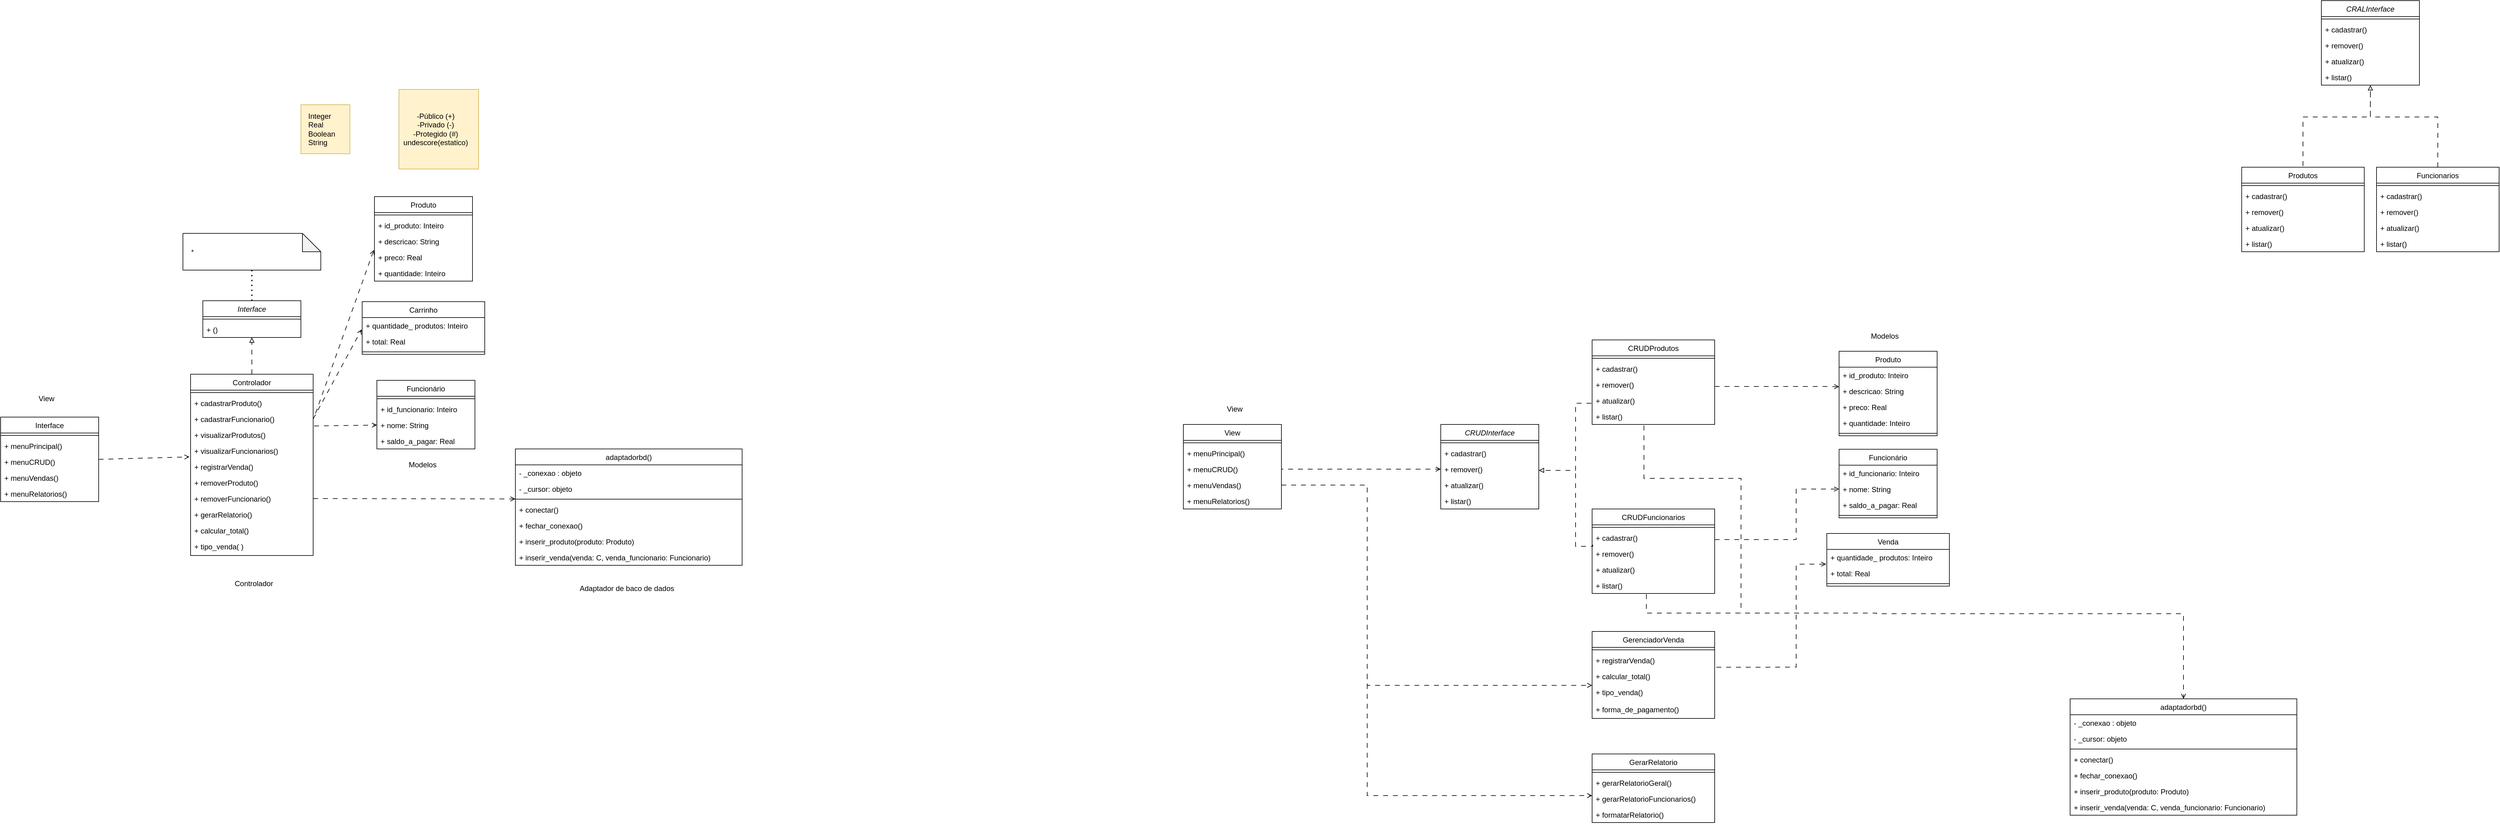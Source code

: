 <mxfile version="24.9.1">
  <diagram id="C5RBs43oDa-KdzZeNtuy" name="Page-1">
    <mxGraphModel dx="2920" dy="975" grid="1" gridSize="10" guides="1" tooltips="1" connect="1" arrows="1" fold="1" page="1" pageScale="1" pageWidth="827" pageHeight="1169" math="0" shadow="0">
      <root>
        <mxCell id="WIyWlLk6GJQsqaUBKTNV-0" />
        <mxCell id="WIyWlLk6GJQsqaUBKTNV-1" parent="WIyWlLk6GJQsqaUBKTNV-0" />
        <mxCell id="prRlPO60MHq-7r3GyFWO-28" value="" style="whiteSpace=wrap;html=1;aspect=fixed;fillColor=#fff2cc;strokeColor=#d6b656;" parent="WIyWlLk6GJQsqaUBKTNV-1" vertex="1">
          <mxGeometry x="450" y="195" width="130" height="130" as="geometry" />
        </mxCell>
        <mxCell id="zkfFHV4jXpPFQw0GAbJ--6" value="Controlador" style="swimlane;fontStyle=0;align=center;verticalAlign=top;childLayout=stackLayout;horizontal=1;startSize=26;horizontalStack=0;resizeParent=1;resizeLast=0;collapsible=1;marginBottom=0;rounded=0;shadow=0;strokeWidth=1;" parent="WIyWlLk6GJQsqaUBKTNV-1" vertex="1">
          <mxGeometry x="110" y="660" width="200" height="296" as="geometry">
            <mxRectangle x="130" y="380" width="160" height="26" as="alternateBounds" />
          </mxGeometry>
        </mxCell>
        <mxCell id="zkfFHV4jXpPFQw0GAbJ--9" value="" style="line;html=1;strokeWidth=1;align=left;verticalAlign=middle;spacingTop=-1;spacingLeft=3;spacingRight=3;rotatable=0;labelPosition=right;points=[];portConstraint=eastwest;" parent="zkfFHV4jXpPFQw0GAbJ--6" vertex="1">
          <mxGeometry y="26" width="200" height="8" as="geometry" />
        </mxCell>
        <mxCell id="prRlPO60MHq-7r3GyFWO-3" value="+ cadastrarProduto()" style="text;align=left;verticalAlign=top;spacingLeft=4;spacingRight=4;overflow=hidden;rotatable=0;points=[[0,0.5],[1,0.5]];portConstraint=eastwest;" parent="zkfFHV4jXpPFQw0GAbJ--6" vertex="1">
          <mxGeometry y="34" width="200" height="26" as="geometry" />
        </mxCell>
        <mxCell id="prRlPO60MHq-7r3GyFWO-4" value="+ cadastrarFuncionario()" style="text;align=left;verticalAlign=top;spacingLeft=4;spacingRight=4;overflow=hidden;rotatable=0;points=[[0,0.5],[1,0.5]];portConstraint=eastwest;" parent="zkfFHV4jXpPFQw0GAbJ--6" vertex="1">
          <mxGeometry y="60" width="200" height="26" as="geometry" />
        </mxCell>
        <mxCell id="prRlPO60MHq-7r3GyFWO-9" value="+ visualizarProdutos()" style="text;align=left;verticalAlign=top;spacingLeft=4;spacingRight=4;overflow=hidden;rotatable=0;points=[[0,0.5],[1,0.5]];portConstraint=eastwest;" parent="zkfFHV4jXpPFQw0GAbJ--6" vertex="1">
          <mxGeometry y="86" width="200" height="26" as="geometry" />
        </mxCell>
        <mxCell id="prRlPO60MHq-7r3GyFWO-10" value="+ visualizarFuncionarios()" style="text;align=left;verticalAlign=top;spacingLeft=4;spacingRight=4;overflow=hidden;rotatable=0;points=[[0,0.5],[1,0.5]];portConstraint=eastwest;" parent="zkfFHV4jXpPFQw0GAbJ--6" vertex="1">
          <mxGeometry y="112" width="200" height="26" as="geometry" />
        </mxCell>
        <mxCell id="prRlPO60MHq-7r3GyFWO-11" value="+ registrarVenda()" style="text;align=left;verticalAlign=top;spacingLeft=4;spacingRight=4;overflow=hidden;rotatable=0;points=[[0,0.5],[1,0.5]];portConstraint=eastwest;" parent="zkfFHV4jXpPFQw0GAbJ--6" vertex="1">
          <mxGeometry y="138" width="200" height="26" as="geometry" />
        </mxCell>
        <mxCell id="prRlPO60MHq-7r3GyFWO-12" value="+ removerProduto()" style="text;align=left;verticalAlign=top;spacingLeft=4;spacingRight=4;overflow=hidden;rotatable=0;points=[[0,0.5],[1,0.5]];portConstraint=eastwest;" parent="zkfFHV4jXpPFQw0GAbJ--6" vertex="1">
          <mxGeometry y="164" width="200" height="26" as="geometry" />
        </mxCell>
        <mxCell id="prRlPO60MHq-7r3GyFWO-13" value="+ removerFuncionario()" style="text;align=left;verticalAlign=top;spacingLeft=4;spacingRight=4;overflow=hidden;rotatable=0;points=[[0,0.5],[1,0.5]];portConstraint=eastwest;" parent="zkfFHV4jXpPFQw0GAbJ--6" vertex="1">
          <mxGeometry y="190" width="200" height="26" as="geometry" />
        </mxCell>
        <mxCell id="prRlPO60MHq-7r3GyFWO-14" value="+ gerarRelatorio()" style="text;align=left;verticalAlign=top;spacingLeft=4;spacingRight=4;overflow=hidden;rotatable=0;points=[[0,0.5],[1,0.5]];portConstraint=eastwest;" parent="zkfFHV4jXpPFQw0GAbJ--6" vertex="1">
          <mxGeometry y="216" width="200" height="26" as="geometry" />
        </mxCell>
        <mxCell id="prRlPO60MHq-7r3GyFWO-75" value="+ calcular_total()" style="text;align=left;verticalAlign=top;spacingLeft=4;spacingRight=4;overflow=hidden;rotatable=0;points=[[0,0.5],[1,0.5]];portConstraint=eastwest;" parent="zkfFHV4jXpPFQw0GAbJ--6" vertex="1">
          <mxGeometry y="242" width="200" height="26" as="geometry" />
        </mxCell>
        <mxCell id="prRlPO60MHq-7r3GyFWO-76" value="+ tipo_venda( )" style="text;align=left;verticalAlign=top;spacingLeft=4;spacingRight=4;overflow=hidden;rotatable=0;points=[[0,0.5],[1,0.5]];portConstraint=eastwest;" parent="zkfFHV4jXpPFQw0GAbJ--6" vertex="1">
          <mxGeometry y="268" width="200" height="28" as="geometry" />
        </mxCell>
        <mxCell id="prRlPO60MHq-7r3GyFWO-15" value="Produto" style="swimlane;fontStyle=0;align=center;verticalAlign=top;childLayout=stackLayout;horizontal=1;startSize=26;horizontalStack=0;resizeParent=1;resizeLast=0;collapsible=1;marginBottom=0;rounded=0;shadow=0;strokeWidth=1;" parent="WIyWlLk6GJQsqaUBKTNV-1" vertex="1">
          <mxGeometry x="410" y="370" width="160" height="138" as="geometry">
            <mxRectangle x="130" y="380" width="160" height="26" as="alternateBounds" />
          </mxGeometry>
        </mxCell>
        <mxCell id="prRlPO60MHq-7r3GyFWO-16" value="" style="line;html=1;strokeWidth=1;align=left;verticalAlign=middle;spacingTop=-1;spacingLeft=3;spacingRight=3;rotatable=0;labelPosition=right;points=[];portConstraint=eastwest;" parent="prRlPO60MHq-7r3GyFWO-15" vertex="1">
          <mxGeometry y="26" width="160" height="8" as="geometry" />
        </mxCell>
        <mxCell id="prRlPO60MHq-7r3GyFWO-56" value="+ id_produto: Inteiro" style="text;align=left;verticalAlign=top;spacingLeft=4;spacingRight=4;overflow=hidden;rotatable=0;points=[[0,0.5],[1,0.5]];portConstraint=eastwest;" parent="prRlPO60MHq-7r3GyFWO-15" vertex="1">
          <mxGeometry y="34" width="160" height="26" as="geometry" />
        </mxCell>
        <mxCell id="prRlPO60MHq-7r3GyFWO-17" value="+ descricao: String" style="text;align=left;verticalAlign=top;spacingLeft=4;spacingRight=4;overflow=hidden;rotatable=0;points=[[0,0.5],[1,0.5]];portConstraint=eastwest;" parent="prRlPO60MHq-7r3GyFWO-15" vertex="1">
          <mxGeometry y="60" width="160" height="26" as="geometry" />
        </mxCell>
        <mxCell id="prRlPO60MHq-7r3GyFWO-18" value="+ preco: Real" style="text;align=left;verticalAlign=top;spacingLeft=4;spacingRight=4;overflow=hidden;rotatable=0;points=[[0,0.5],[1,0.5]];portConstraint=eastwest;" parent="prRlPO60MHq-7r3GyFWO-15" vertex="1">
          <mxGeometry y="86" width="160" height="26" as="geometry" />
        </mxCell>
        <mxCell id="prRlPO60MHq-7r3GyFWO-19" value="+ quantidade: Inteiro" style="text;align=left;verticalAlign=top;spacingLeft=4;spacingRight=4;overflow=hidden;rotatable=0;points=[[0,0.5],[1,0.5]];portConstraint=eastwest;" parent="prRlPO60MHq-7r3GyFWO-15" vertex="1">
          <mxGeometry y="112" width="160" height="26" as="geometry" />
        </mxCell>
        <mxCell id="prRlPO60MHq-7r3GyFWO-25" value="-Público (+)&lt;br&gt;-Privado (-)&lt;br&gt;-Protegido (#)&lt;div&gt;undescore(estatico)&lt;/div&gt;" style="text;html=1;align=center;verticalAlign=middle;whiteSpace=wrap;rounded=0;" parent="WIyWlLk6GJQsqaUBKTNV-1" vertex="1">
          <mxGeometry x="450" y="220" width="120" height="80" as="geometry" />
        </mxCell>
        <mxCell id="prRlPO60MHq-7r3GyFWO-26" value="" style="whiteSpace=wrap;html=1;aspect=fixed;fillColor=#fff2cc;strokeColor=#d6b656;" parent="WIyWlLk6GJQsqaUBKTNV-1" vertex="1">
          <mxGeometry x="290" y="220" width="80" height="80" as="geometry" />
        </mxCell>
        <mxCell id="prRlPO60MHq-7r3GyFWO-27" value="Integer&lt;div&gt;Real&lt;/div&gt;&lt;div&gt;Boolean&lt;/div&gt;&lt;div&gt;String&lt;/div&gt;" style="text;html=1;align=left;verticalAlign=middle;whiteSpace=wrap;rounded=0;" parent="WIyWlLk6GJQsqaUBKTNV-1" vertex="1">
          <mxGeometry x="300" y="230" width="60" height="60" as="geometry" />
        </mxCell>
        <mxCell id="prRlPO60MHq-7r3GyFWO-29" value="Funcionário" style="swimlane;fontStyle=0;align=center;verticalAlign=top;childLayout=stackLayout;horizontal=1;startSize=26;horizontalStack=0;resizeParent=1;resizeLast=0;collapsible=1;marginBottom=0;rounded=0;shadow=0;strokeWidth=1;" parent="WIyWlLk6GJQsqaUBKTNV-1" vertex="1">
          <mxGeometry x="414" y="670" width="160" height="112" as="geometry">
            <mxRectangle x="130" y="380" width="160" height="26" as="alternateBounds" />
          </mxGeometry>
        </mxCell>
        <mxCell id="prRlPO60MHq-7r3GyFWO-30" value="" style="line;html=1;strokeWidth=1;align=left;verticalAlign=middle;spacingTop=-1;spacingLeft=3;spacingRight=3;rotatable=0;labelPosition=right;points=[];portConstraint=eastwest;" parent="prRlPO60MHq-7r3GyFWO-29" vertex="1">
          <mxGeometry y="26" width="160" height="8" as="geometry" />
        </mxCell>
        <mxCell id="prRlPO60MHq-7r3GyFWO-55" value="+ id_funcionario: Inteiro" style="text;align=left;verticalAlign=top;spacingLeft=4;spacingRight=4;overflow=hidden;rotatable=0;points=[[0,0.5],[1,0.5]];portConstraint=eastwest;" parent="prRlPO60MHq-7r3GyFWO-29" vertex="1">
          <mxGeometry y="34" width="160" height="26" as="geometry" />
        </mxCell>
        <mxCell id="prRlPO60MHq-7r3GyFWO-31" value="+ nome: String" style="text;align=left;verticalAlign=top;spacingLeft=4;spacingRight=4;overflow=hidden;rotatable=0;points=[[0,0.5],[1,0.5]];portConstraint=eastwest;" parent="prRlPO60MHq-7r3GyFWO-29" vertex="1">
          <mxGeometry y="60" width="160" height="26" as="geometry" />
        </mxCell>
        <mxCell id="prRlPO60MHq-7r3GyFWO-32" value="+ saldo_a_pagar: Real" style="text;align=left;verticalAlign=top;spacingLeft=4;spacingRight=4;overflow=hidden;rotatable=0;points=[[0,0.5],[1,0.5]];portConstraint=eastwest;" parent="prRlPO60MHq-7r3GyFWO-29" vertex="1">
          <mxGeometry y="86" width="160" height="26" as="geometry" />
        </mxCell>
        <mxCell id="prRlPO60MHq-7r3GyFWO-34" value="" style="endArrow=open;html=1;rounded=0;dashed=1;endFill=0;dashPattern=8 8;exitX=1;exitY=0.5;exitDx=0;exitDy=0;" parent="WIyWlLk6GJQsqaUBKTNV-1" source="prRlPO60MHq-7r3GyFWO-35" edge="1">
          <mxGeometry width="50" height="50" relative="1" as="geometry">
            <mxPoint x="-50" y="797" as="sourcePoint" />
            <mxPoint x="108" y="795" as="targetPoint" />
          </mxGeometry>
        </mxCell>
        <mxCell id="prRlPO60MHq-7r3GyFWO-35" value="Interface" style="swimlane;fontStyle=0;align=center;verticalAlign=top;childLayout=stackLayout;horizontal=1;startSize=26;horizontalStack=0;resizeParent=1;resizeLast=0;collapsible=1;marginBottom=0;rounded=0;shadow=0;strokeWidth=1;" parent="WIyWlLk6GJQsqaUBKTNV-1" vertex="1">
          <mxGeometry x="-200" y="730" width="160" height="138" as="geometry">
            <mxRectangle x="340" y="380" width="170" height="26" as="alternateBounds" />
          </mxGeometry>
        </mxCell>
        <mxCell id="prRlPO60MHq-7r3GyFWO-36" value="" style="line;html=1;strokeWidth=1;align=left;verticalAlign=middle;spacingTop=-1;spacingLeft=3;spacingRight=3;rotatable=0;labelPosition=right;points=[];portConstraint=eastwest;" parent="prRlPO60MHq-7r3GyFWO-35" vertex="1">
          <mxGeometry y="26" width="160" height="8" as="geometry" />
        </mxCell>
        <mxCell id="prRlPO60MHq-7r3GyFWO-37" value="+ menuPrincipal()" style="text;align=left;verticalAlign=top;spacingLeft=4;spacingRight=4;overflow=hidden;rotatable=0;points=[[0,0.5],[1,0.5]];portConstraint=eastwest;" parent="prRlPO60MHq-7r3GyFWO-35" vertex="1">
          <mxGeometry y="34" width="160" height="26" as="geometry" />
        </mxCell>
        <mxCell id="hAtutP5H7CcUfBfFtcGB-0" value="+ menuCRUD()" style="text;align=left;verticalAlign=top;spacingLeft=4;spacingRight=4;overflow=hidden;rotatable=0;points=[[0,0.5],[1,0.5]];portConstraint=eastwest;" parent="prRlPO60MHq-7r3GyFWO-35" vertex="1">
          <mxGeometry y="60" width="160" height="26" as="geometry" />
        </mxCell>
        <mxCell id="prRlPO60MHq-7r3GyFWO-39" value="+ menuVendas()" style="text;align=left;verticalAlign=top;spacingLeft=4;spacingRight=4;overflow=hidden;rotatable=0;points=[[0,0.5],[1,0.5]];portConstraint=eastwest;" parent="prRlPO60MHq-7r3GyFWO-35" vertex="1">
          <mxGeometry y="86" width="160" height="26" as="geometry" />
        </mxCell>
        <mxCell id="prRlPO60MHq-7r3GyFWO-38" value="+ menuRelatorios()" style="text;align=left;verticalAlign=top;spacingLeft=4;spacingRight=4;overflow=hidden;rotatable=0;points=[[0,0.5],[1,0.5]];portConstraint=eastwest;" parent="prRlPO60MHq-7r3GyFWO-35" vertex="1">
          <mxGeometry y="112" width="160" height="26" as="geometry" />
        </mxCell>
        <mxCell id="prRlPO60MHq-7r3GyFWO-40" value="" style="endArrow=open;html=1;rounded=0;dashed=1;endFill=0;dashPattern=8 8;exitX=1.019;exitY=0.154;exitDx=0;exitDy=0;exitPerimeter=0;entryX=-0.006;entryY=0.038;entryDx=0;entryDy=0;entryPerimeter=0;" parent="WIyWlLk6GJQsqaUBKTNV-1" source="prRlPO60MHq-7r3GyFWO-4" target="prRlPO60MHq-7r3GyFWO-18" edge="1">
          <mxGeometry width="50" height="50" relative="1" as="geometry">
            <mxPoint x="-30" y="806" as="sourcePoint" />
            <mxPoint x="118" y="805" as="targetPoint" />
          </mxGeometry>
        </mxCell>
        <mxCell id="prRlPO60MHq-7r3GyFWO-41" value="" style="endArrow=open;html=1;rounded=0;dashed=1;endFill=0;dashPattern=8 8;entryX=0;entryY=0.5;entryDx=0;entryDy=0;exitX=1.008;exitY=-0.058;exitDx=0;exitDy=0;exitPerimeter=0;" parent="WIyWlLk6GJQsqaUBKTNV-1" source="prRlPO60MHq-7r3GyFWO-9" target="prRlPO60MHq-7r3GyFWO-31" edge="1">
          <mxGeometry width="50" height="50" relative="1" as="geometry">
            <mxPoint x="311" y="743" as="sourcePoint" />
            <mxPoint x="399" y="631" as="targetPoint" />
          </mxGeometry>
        </mxCell>
        <mxCell id="prRlPO60MHq-7r3GyFWO-42" value="" style="endArrow=open;html=1;rounded=0;dashed=1;endFill=0;dashPattern=8 8;exitX=1;exitY=0.5;exitDx=0;exitDy=0;" parent="WIyWlLk6GJQsqaUBKTNV-1" source="prRlPO60MHq-7r3GyFWO-13" target="prRlPO60MHq-7r3GyFWO-44" edge="1">
          <mxGeometry width="50" height="50" relative="1" as="geometry">
            <mxPoint x="273.04" y="840.0" as="sourcePoint" />
            <mxPoint x="620" y="830" as="targetPoint" />
            <Array as="points" />
          </mxGeometry>
        </mxCell>
        <mxCell id="prRlPO60MHq-7r3GyFWO-43" value="adaptadorbd()" style="swimlane;fontStyle=0;align=center;verticalAlign=top;childLayout=stackLayout;horizontal=1;startSize=26;horizontalStack=0;resizeParent=1;resizeLast=0;collapsible=1;marginBottom=0;rounded=0;shadow=0;strokeWidth=1;" parent="WIyWlLk6GJQsqaUBKTNV-1" vertex="1">
          <mxGeometry x="640" y="782" width="370" height="190" as="geometry">
            <mxRectangle x="130" y="380" width="160" height="26" as="alternateBounds" />
          </mxGeometry>
        </mxCell>
        <mxCell id="prRlPO60MHq-7r3GyFWO-45" value="- _conexao : objeto" style="text;align=left;verticalAlign=top;spacingLeft=4;spacingRight=4;overflow=hidden;rotatable=0;points=[[0,0.5],[1,0.5]];portConstraint=eastwest;" parent="prRlPO60MHq-7r3GyFWO-43" vertex="1">
          <mxGeometry y="26" width="370" height="26" as="geometry" />
        </mxCell>
        <mxCell id="prRlPO60MHq-7r3GyFWO-61" value="- _cursor: objeto" style="text;align=left;verticalAlign=top;spacingLeft=4;spacingRight=4;overflow=hidden;rotatable=0;points=[[0,0.5],[1,0.5]];portConstraint=eastwest;" parent="prRlPO60MHq-7r3GyFWO-43" vertex="1">
          <mxGeometry y="52" width="370" height="26" as="geometry" />
        </mxCell>
        <mxCell id="prRlPO60MHq-7r3GyFWO-44" value="" style="line;html=1;strokeWidth=1;align=left;verticalAlign=middle;spacingTop=-1;spacingLeft=3;spacingRight=3;rotatable=0;labelPosition=right;points=[];portConstraint=eastwest;" parent="prRlPO60MHq-7r3GyFWO-43" vertex="1">
          <mxGeometry y="78" width="370" height="8" as="geometry" />
        </mxCell>
        <mxCell id="prRlPO60MHq-7r3GyFWO-46" value="+ conectar()" style="text;align=left;verticalAlign=top;spacingLeft=4;spacingRight=4;overflow=hidden;rotatable=0;points=[[0,0.5],[1,0.5]];portConstraint=eastwest;" parent="prRlPO60MHq-7r3GyFWO-43" vertex="1">
          <mxGeometry y="86" width="370" height="26" as="geometry" />
        </mxCell>
        <mxCell id="prRlPO60MHq-7r3GyFWO-63" value="+ fechar_conexao()" style="text;align=left;verticalAlign=top;spacingLeft=4;spacingRight=4;overflow=hidden;rotatable=0;points=[[0,0.5],[1,0.5]];portConstraint=eastwest;" parent="prRlPO60MHq-7r3GyFWO-43" vertex="1">
          <mxGeometry y="112" width="370" height="26" as="geometry" />
        </mxCell>
        <mxCell id="prRlPO60MHq-7r3GyFWO-64" value="+ inserir_produto(produto: Produto)" style="text;align=left;verticalAlign=top;spacingLeft=4;spacingRight=4;overflow=hidden;rotatable=0;points=[[0,0.5],[1,0.5]];portConstraint=eastwest;" parent="prRlPO60MHq-7r3GyFWO-43" vertex="1">
          <mxGeometry y="138" width="370" height="26" as="geometry" />
        </mxCell>
        <mxCell id="prRlPO60MHq-7r3GyFWO-67" value="+ inserir_venda(venda: C, venda_funcionario: Funcionario)" style="text;align=left;verticalAlign=top;spacingLeft=4;spacingRight=4;overflow=hidden;rotatable=0;points=[[0,0.5],[1,0.5]];portConstraint=eastwest;" parent="prRlPO60MHq-7r3GyFWO-43" vertex="1">
          <mxGeometry y="164" width="370" height="26" as="geometry" />
        </mxCell>
        <mxCell id="prRlPO60MHq-7r3GyFWO-48" value="Interface" style="swimlane;fontStyle=2;align=center;verticalAlign=top;childLayout=stackLayout;horizontal=1;startSize=26;horizontalStack=0;resizeParent=1;resizeLast=0;collapsible=1;marginBottom=0;rounded=0;shadow=0;strokeWidth=1;" parent="WIyWlLk6GJQsqaUBKTNV-1" vertex="1">
          <mxGeometry x="130" y="540" width="160" height="60" as="geometry">
            <mxRectangle x="130" y="380" width="160" height="26" as="alternateBounds" />
          </mxGeometry>
        </mxCell>
        <mxCell id="prRlPO60MHq-7r3GyFWO-49" value="" style="line;html=1;strokeWidth=1;align=left;verticalAlign=middle;spacingTop=-1;spacingLeft=3;spacingRight=3;rotatable=0;labelPosition=right;points=[];portConstraint=eastwest;" parent="prRlPO60MHq-7r3GyFWO-48" vertex="1">
          <mxGeometry y="26" width="160" height="8" as="geometry" />
        </mxCell>
        <mxCell id="prRlPO60MHq-7r3GyFWO-50" value="+ ()" style="text;align=left;verticalAlign=top;spacingLeft=4;spacingRight=4;overflow=hidden;rotatable=0;points=[[0,0.5],[1,0.5]];portConstraint=eastwest;" parent="prRlPO60MHq-7r3GyFWO-48" vertex="1">
          <mxGeometry y="34" width="160" height="26" as="geometry" />
        </mxCell>
        <mxCell id="prRlPO60MHq-7r3GyFWO-53" value="" style="endArrow=block;html=1;rounded=0;dashed=1;endFill=0;dashPattern=8 8;exitX=0.5;exitY=0;exitDx=0;exitDy=0;entryX=0.5;entryY=1;entryDx=0;entryDy=0;" parent="WIyWlLk6GJQsqaUBKTNV-1" source="zkfFHV4jXpPFQw0GAbJ--6" target="prRlPO60MHq-7r3GyFWO-48" edge="1">
          <mxGeometry width="50" height="50" relative="1" as="geometry">
            <mxPoint x="283" y="734" as="sourcePoint" />
            <mxPoint x="190.64" y="566.988" as="targetPoint" />
          </mxGeometry>
        </mxCell>
        <mxCell id="prRlPO60MHq-7r3GyFWO-57" value="" style="shape=note;whiteSpace=wrap;html=1;backgroundOutline=1;darkOpacity=0.05;" parent="WIyWlLk6GJQsqaUBKTNV-1" vertex="1">
          <mxGeometry x="97.5" y="430" width="225" height="60" as="geometry" />
        </mxCell>
        <mxCell id="prRlPO60MHq-7r3GyFWO-58" value="" style="endArrow=none;dashed=1;html=1;dashPattern=1 3;strokeWidth=2;rounded=0;exitX=0.5;exitY=0;exitDx=0;exitDy=0;entryX=0.5;entryY=1;entryDx=0;entryDy=0;entryPerimeter=0;" parent="WIyWlLk6GJQsqaUBKTNV-1" source="prRlPO60MHq-7r3GyFWO-48" target="prRlPO60MHq-7r3GyFWO-57" edge="1">
          <mxGeometry width="50" height="50" relative="1" as="geometry">
            <mxPoint x="210" y="620" as="sourcePoint" />
            <mxPoint x="260" y="570" as="targetPoint" />
          </mxGeometry>
        </mxCell>
        <mxCell id="prRlPO60MHq-7r3GyFWO-60" value="&lt;span style=&quot;font-size: 11px;&quot;&gt;*&lt;/span&gt;" style="text;html=1;align=left;verticalAlign=middle;whiteSpace=wrap;rounded=0;" parent="WIyWlLk6GJQsqaUBKTNV-1" vertex="1">
          <mxGeometry x="109" y="430" width="180" height="60" as="geometry" />
        </mxCell>
        <mxCell id="prRlPO60MHq-7r3GyFWO-69" value="Carrinho" style="swimlane;fontStyle=0;align=center;verticalAlign=top;childLayout=stackLayout;horizontal=1;startSize=26;horizontalStack=0;resizeParent=1;resizeLast=0;collapsible=1;marginBottom=0;rounded=0;shadow=0;strokeWidth=1;" parent="WIyWlLk6GJQsqaUBKTNV-1" vertex="1">
          <mxGeometry x="390" y="541.5" width="200" height="86" as="geometry">
            <mxRectangle x="130" y="380" width="160" height="26" as="alternateBounds" />
          </mxGeometry>
        </mxCell>
        <mxCell id="prRlPO60MHq-7r3GyFWO-71" value="+ quantidade_ produtos: Inteiro" style="text;align=left;verticalAlign=top;spacingLeft=4;spacingRight=4;overflow=hidden;rotatable=0;points=[[0,0.5],[1,0.5]];portConstraint=eastwest;" parent="prRlPO60MHq-7r3GyFWO-69" vertex="1">
          <mxGeometry y="26" width="200" height="26" as="geometry" />
        </mxCell>
        <mxCell id="prRlPO60MHq-7r3GyFWO-72" value="+ total: Real" style="text;align=left;verticalAlign=top;spacingLeft=4;spacingRight=4;overflow=hidden;rotatable=0;points=[[0,0.5],[1,0.5]];portConstraint=eastwest;" parent="prRlPO60MHq-7r3GyFWO-69" vertex="1">
          <mxGeometry y="52" width="200" height="26" as="geometry" />
        </mxCell>
        <mxCell id="prRlPO60MHq-7r3GyFWO-70" value="" style="line;html=1;strokeWidth=1;align=left;verticalAlign=middle;spacingTop=-1;spacingLeft=3;spacingRight=3;rotatable=0;labelPosition=right;points=[];portConstraint=eastwest;" parent="prRlPO60MHq-7r3GyFWO-69" vertex="1">
          <mxGeometry y="78" width="200" height="8" as="geometry" />
        </mxCell>
        <mxCell id="prRlPO60MHq-7r3GyFWO-77" value="" style="endArrow=open;html=1;rounded=0;dashed=1;endFill=0;dashPattern=8 8;exitX=1;exitY=0.5;exitDx=0;exitDy=0;entryX=-0.004;entryY=0.743;entryDx=0;entryDy=0;entryPerimeter=0;" parent="WIyWlLk6GJQsqaUBKTNV-1" source="prRlPO60MHq-7r3GyFWO-4" target="prRlPO60MHq-7r3GyFWO-71" edge="1">
          <mxGeometry width="50" height="50" relative="1" as="geometry">
            <mxPoint x="324" y="734" as="sourcePoint" />
            <mxPoint x="419" y="613" as="targetPoint" />
          </mxGeometry>
        </mxCell>
        <mxCell id="DAiec5-PZbH9VufMHsuQ-0" value="View" style="text;html=1;align=left;verticalAlign=middle;whiteSpace=wrap;rounded=0;" parent="WIyWlLk6GJQsqaUBKTNV-1" vertex="1">
          <mxGeometry x="-140" y="670" width="60" height="60" as="geometry" />
        </mxCell>
        <mxCell id="DAiec5-PZbH9VufMHsuQ-1" value="Controlador" style="text;html=1;align=left;verticalAlign=middle;whiteSpace=wrap;rounded=0;" parent="WIyWlLk6GJQsqaUBKTNV-1" vertex="1">
          <mxGeometry x="180" y="972" width="60" height="60" as="geometry" />
        </mxCell>
        <mxCell id="DAiec5-PZbH9VufMHsuQ-3" value="Modelos" style="text;html=1;align=left;verticalAlign=middle;whiteSpace=wrap;rounded=0;" parent="WIyWlLk6GJQsqaUBKTNV-1" vertex="1">
          <mxGeometry x="464" y="778" width="60" height="60" as="geometry" />
        </mxCell>
        <mxCell id="DAiec5-PZbH9VufMHsuQ-4" value="Adaptador de baco de dados" style="text;html=1;align=left;verticalAlign=middle;whiteSpace=wrap;rounded=0;" parent="WIyWlLk6GJQsqaUBKTNV-1" vertex="1">
          <mxGeometry x="742.5" y="980" width="165" height="60" as="geometry" />
        </mxCell>
        <mxCell id="DAiec5-PZbH9VufMHsuQ-73" value="Produto" style="swimlane;fontStyle=0;align=center;verticalAlign=top;childLayout=stackLayout;horizontal=1;startSize=26;horizontalStack=0;resizeParent=1;resizeLast=0;collapsible=1;marginBottom=0;rounded=0;shadow=0;strokeWidth=1;" parent="WIyWlLk6GJQsqaUBKTNV-1" vertex="1">
          <mxGeometry x="2800" y="622.5" width="160" height="138" as="geometry">
            <mxRectangle x="130" y="380" width="160" height="26" as="alternateBounds" />
          </mxGeometry>
        </mxCell>
        <mxCell id="DAiec5-PZbH9VufMHsuQ-75" value="+ id_produto: Inteiro" style="text;align=left;verticalAlign=top;spacingLeft=4;spacingRight=4;overflow=hidden;rotatable=0;points=[[0,0.5],[1,0.5]];portConstraint=eastwest;" parent="DAiec5-PZbH9VufMHsuQ-73" vertex="1">
          <mxGeometry y="26" width="160" height="26" as="geometry" />
        </mxCell>
        <mxCell id="DAiec5-PZbH9VufMHsuQ-76" value="+ descricao: String" style="text;align=left;verticalAlign=top;spacingLeft=4;spacingRight=4;overflow=hidden;rotatable=0;points=[[0,0.5],[1,0.5]];portConstraint=eastwest;" parent="DAiec5-PZbH9VufMHsuQ-73" vertex="1">
          <mxGeometry y="52" width="160" height="26" as="geometry" />
        </mxCell>
        <mxCell id="DAiec5-PZbH9VufMHsuQ-77" value="+ preco: Real" style="text;align=left;verticalAlign=top;spacingLeft=4;spacingRight=4;overflow=hidden;rotatable=0;points=[[0,0.5],[1,0.5]];portConstraint=eastwest;" parent="DAiec5-PZbH9VufMHsuQ-73" vertex="1">
          <mxGeometry y="78" width="160" height="26" as="geometry" />
        </mxCell>
        <mxCell id="DAiec5-PZbH9VufMHsuQ-78" value="+ quantidade: Inteiro" style="text;align=left;verticalAlign=top;spacingLeft=4;spacingRight=4;overflow=hidden;rotatable=0;points=[[0,0.5],[1,0.5]];portConstraint=eastwest;" parent="DAiec5-PZbH9VufMHsuQ-73" vertex="1">
          <mxGeometry y="104" width="160" height="26" as="geometry" />
        </mxCell>
        <mxCell id="DAiec5-PZbH9VufMHsuQ-74" value="" style="line;html=1;strokeWidth=1;align=left;verticalAlign=middle;spacingTop=-1;spacingLeft=3;spacingRight=3;rotatable=0;labelPosition=right;points=[];portConstraint=eastwest;" parent="DAiec5-PZbH9VufMHsuQ-73" vertex="1">
          <mxGeometry y="130" width="160" height="8" as="geometry" />
        </mxCell>
        <mxCell id="DAiec5-PZbH9VufMHsuQ-79" value="Funcionário" style="swimlane;fontStyle=0;align=center;verticalAlign=top;childLayout=stackLayout;horizontal=1;startSize=26;horizontalStack=0;resizeParent=1;resizeLast=0;collapsible=1;marginBottom=0;rounded=0;shadow=0;strokeWidth=1;" parent="WIyWlLk6GJQsqaUBKTNV-1" vertex="1">
          <mxGeometry x="2800" y="782.5" width="160" height="112" as="geometry">
            <mxRectangle x="130" y="380" width="160" height="26" as="alternateBounds" />
          </mxGeometry>
        </mxCell>
        <mxCell id="DAiec5-PZbH9VufMHsuQ-81" value="+ id_funcionario: Inteiro" style="text;align=left;verticalAlign=top;spacingLeft=4;spacingRight=4;overflow=hidden;rotatable=0;points=[[0,0.5],[1,0.5]];portConstraint=eastwest;" parent="DAiec5-PZbH9VufMHsuQ-79" vertex="1">
          <mxGeometry y="26" width="160" height="26" as="geometry" />
        </mxCell>
        <mxCell id="DAiec5-PZbH9VufMHsuQ-82" value="+ nome: String" style="text;align=left;verticalAlign=top;spacingLeft=4;spacingRight=4;overflow=hidden;rotatable=0;points=[[0,0.5],[1,0.5]];portConstraint=eastwest;" parent="DAiec5-PZbH9VufMHsuQ-79" vertex="1">
          <mxGeometry y="52" width="160" height="26" as="geometry" />
        </mxCell>
        <mxCell id="DAiec5-PZbH9VufMHsuQ-83" value="+ saldo_a_pagar: Real" style="text;align=left;verticalAlign=top;spacingLeft=4;spacingRight=4;overflow=hidden;rotatable=0;points=[[0,0.5],[1,0.5]];portConstraint=eastwest;" parent="DAiec5-PZbH9VufMHsuQ-79" vertex="1">
          <mxGeometry y="78" width="160" height="26" as="geometry" />
        </mxCell>
        <mxCell id="DAiec5-PZbH9VufMHsuQ-80" value="" style="line;html=1;strokeWidth=1;align=left;verticalAlign=middle;spacingTop=-1;spacingLeft=3;spacingRight=3;rotatable=0;labelPosition=right;points=[];portConstraint=eastwest;" parent="DAiec5-PZbH9VufMHsuQ-79" vertex="1">
          <mxGeometry y="104" width="160" height="8" as="geometry" />
        </mxCell>
        <mxCell id="DAiec5-PZbH9VufMHsuQ-85" value="View" style="swimlane;fontStyle=0;align=center;verticalAlign=top;childLayout=stackLayout;horizontal=1;startSize=26;horizontalStack=0;resizeParent=1;resizeLast=0;collapsible=1;marginBottom=0;rounded=0;shadow=0;strokeWidth=1;" parent="WIyWlLk6GJQsqaUBKTNV-1" vertex="1">
          <mxGeometry x="1730" y="742" width="160" height="138" as="geometry">
            <mxRectangle x="340" y="380" width="170" height="26" as="alternateBounds" />
          </mxGeometry>
        </mxCell>
        <mxCell id="DAiec5-PZbH9VufMHsuQ-86" value="" style="line;html=1;strokeWidth=1;align=left;verticalAlign=middle;spacingTop=-1;spacingLeft=3;spacingRight=3;rotatable=0;labelPosition=right;points=[];portConstraint=eastwest;" parent="DAiec5-PZbH9VufMHsuQ-85" vertex="1">
          <mxGeometry y="26" width="160" height="8" as="geometry" />
        </mxCell>
        <mxCell id="DAiec5-PZbH9VufMHsuQ-87" value="+ menuPrincipal()" style="text;align=left;verticalAlign=top;spacingLeft=4;spacingRight=4;overflow=hidden;rotatable=0;points=[[0,0.5],[1,0.5]];portConstraint=eastwest;" parent="DAiec5-PZbH9VufMHsuQ-85" vertex="1">
          <mxGeometry y="34" width="160" height="26" as="geometry" />
        </mxCell>
        <mxCell id="DAiec5-PZbH9VufMHsuQ-248" value="+ menuCRUD()" style="text;align=left;verticalAlign=top;spacingLeft=4;spacingRight=4;overflow=hidden;rotatable=0;points=[[0,0.5],[1,0.5]];portConstraint=eastwest;" parent="DAiec5-PZbH9VufMHsuQ-85" vertex="1">
          <mxGeometry y="60" width="160" height="26" as="geometry" />
        </mxCell>
        <mxCell id="DAiec5-PZbH9VufMHsuQ-88" value="+ menuVendas()" style="text;align=left;verticalAlign=top;spacingLeft=4;spacingRight=4;overflow=hidden;rotatable=0;points=[[0,0.5],[1,0.5]];portConstraint=eastwest;" parent="DAiec5-PZbH9VufMHsuQ-85" vertex="1">
          <mxGeometry y="86" width="160" height="26" as="geometry" />
        </mxCell>
        <mxCell id="DAiec5-PZbH9VufMHsuQ-89" value="+ menuRelatorios()" style="text;align=left;verticalAlign=top;spacingLeft=4;spacingRight=4;overflow=hidden;rotatable=0;points=[[0,0.5],[1,0.5]];portConstraint=eastwest;" parent="DAiec5-PZbH9VufMHsuQ-85" vertex="1">
          <mxGeometry y="112" width="160" height="26" as="geometry" />
        </mxCell>
        <mxCell id="DAiec5-PZbH9VufMHsuQ-93" value="adaptadorbd()" style="swimlane;fontStyle=0;align=center;verticalAlign=top;childLayout=stackLayout;horizontal=1;startSize=26;horizontalStack=0;resizeParent=1;resizeLast=0;collapsible=1;marginBottom=0;rounded=0;shadow=0;strokeWidth=1;" parent="WIyWlLk6GJQsqaUBKTNV-1" vertex="1">
          <mxGeometry x="3177" y="1190" width="370" height="190" as="geometry">
            <mxRectangle x="130" y="380" width="160" height="26" as="alternateBounds" />
          </mxGeometry>
        </mxCell>
        <mxCell id="DAiec5-PZbH9VufMHsuQ-94" value="- _conexao : objeto" style="text;align=left;verticalAlign=top;spacingLeft=4;spacingRight=4;overflow=hidden;rotatable=0;points=[[0,0.5],[1,0.5]];portConstraint=eastwest;" parent="DAiec5-PZbH9VufMHsuQ-93" vertex="1">
          <mxGeometry y="26" width="370" height="26" as="geometry" />
        </mxCell>
        <mxCell id="DAiec5-PZbH9VufMHsuQ-95" value="- _cursor: objeto" style="text;align=left;verticalAlign=top;spacingLeft=4;spacingRight=4;overflow=hidden;rotatable=0;points=[[0,0.5],[1,0.5]];portConstraint=eastwest;" parent="DAiec5-PZbH9VufMHsuQ-93" vertex="1">
          <mxGeometry y="52" width="370" height="26" as="geometry" />
        </mxCell>
        <mxCell id="DAiec5-PZbH9VufMHsuQ-96" value="" style="line;html=1;strokeWidth=1;align=left;verticalAlign=middle;spacingTop=-1;spacingLeft=3;spacingRight=3;rotatable=0;labelPosition=right;points=[];portConstraint=eastwest;" parent="DAiec5-PZbH9VufMHsuQ-93" vertex="1">
          <mxGeometry y="78" width="370" height="8" as="geometry" />
        </mxCell>
        <mxCell id="DAiec5-PZbH9VufMHsuQ-97" value="+ conectar()" style="text;align=left;verticalAlign=top;spacingLeft=4;spacingRight=4;overflow=hidden;rotatable=0;points=[[0,0.5],[1,0.5]];portConstraint=eastwest;" parent="DAiec5-PZbH9VufMHsuQ-93" vertex="1">
          <mxGeometry y="86" width="370" height="26" as="geometry" />
        </mxCell>
        <mxCell id="DAiec5-PZbH9VufMHsuQ-98" value="+ fechar_conexao()" style="text;align=left;verticalAlign=top;spacingLeft=4;spacingRight=4;overflow=hidden;rotatable=0;points=[[0,0.5],[1,0.5]];portConstraint=eastwest;" parent="DAiec5-PZbH9VufMHsuQ-93" vertex="1">
          <mxGeometry y="112" width="370" height="26" as="geometry" />
        </mxCell>
        <mxCell id="DAiec5-PZbH9VufMHsuQ-99" value="+ inserir_produto(produto: Produto)" style="text;align=left;verticalAlign=top;spacingLeft=4;spacingRight=4;overflow=hidden;rotatable=0;points=[[0,0.5],[1,0.5]];portConstraint=eastwest;" parent="DAiec5-PZbH9VufMHsuQ-93" vertex="1">
          <mxGeometry y="138" width="370" height="26" as="geometry" />
        </mxCell>
        <mxCell id="DAiec5-PZbH9VufMHsuQ-100" value="+ inserir_venda(venda: C, venda_funcionario: Funcionario)" style="text;align=left;verticalAlign=top;spacingLeft=4;spacingRight=4;overflow=hidden;rotatable=0;points=[[0,0.5],[1,0.5]];portConstraint=eastwest;" parent="DAiec5-PZbH9VufMHsuQ-93" vertex="1">
          <mxGeometry y="164" width="370" height="26" as="geometry" />
        </mxCell>
        <mxCell id="DAiec5-PZbH9VufMHsuQ-101" value="CRUDInterface" style="swimlane;fontStyle=2;align=center;verticalAlign=top;childLayout=stackLayout;horizontal=1;startSize=26;horizontalStack=0;resizeParent=1;resizeLast=0;collapsible=1;marginBottom=0;rounded=0;shadow=0;strokeWidth=1;" parent="WIyWlLk6GJQsqaUBKTNV-1" vertex="1">
          <mxGeometry x="2150" y="742" width="160" height="138" as="geometry">
            <mxRectangle x="130" y="380" width="160" height="26" as="alternateBounds" />
          </mxGeometry>
        </mxCell>
        <mxCell id="DAiec5-PZbH9VufMHsuQ-102" value="" style="line;html=1;strokeWidth=1;align=left;verticalAlign=middle;spacingTop=-1;spacingLeft=3;spacingRight=3;rotatable=0;labelPosition=right;points=[];portConstraint=eastwest;" parent="DAiec5-PZbH9VufMHsuQ-101" vertex="1">
          <mxGeometry y="26" width="160" height="8" as="geometry" />
        </mxCell>
        <mxCell id="DAiec5-PZbH9VufMHsuQ-209" value="+ cadastrar()" style="text;align=left;verticalAlign=top;spacingLeft=4;spacingRight=4;overflow=hidden;rotatable=0;points=[[0,0.5],[1,0.5]];portConstraint=eastwest;" parent="DAiec5-PZbH9VufMHsuQ-101" vertex="1">
          <mxGeometry y="34" width="160" height="26" as="geometry" />
        </mxCell>
        <mxCell id="DAiec5-PZbH9VufMHsuQ-207" value="+ remover()" style="text;align=left;verticalAlign=top;spacingLeft=4;spacingRight=4;overflow=hidden;rotatable=0;points=[[0,0.5],[1,0.5]];portConstraint=eastwest;" parent="DAiec5-PZbH9VufMHsuQ-101" vertex="1">
          <mxGeometry y="60" width="160" height="26" as="geometry" />
        </mxCell>
        <mxCell id="DAiec5-PZbH9VufMHsuQ-210" value="+ atualizar()" style="text;align=left;verticalAlign=top;spacingLeft=4;spacingRight=4;overflow=hidden;rotatable=0;points=[[0,0.5],[1,0.5]];portConstraint=eastwest;" parent="DAiec5-PZbH9VufMHsuQ-101" vertex="1">
          <mxGeometry y="86" width="160" height="26" as="geometry" />
        </mxCell>
        <mxCell id="DAiec5-PZbH9VufMHsuQ-211" value="+ listar()" style="text;align=left;verticalAlign=top;spacingLeft=4;spacingRight=4;overflow=hidden;rotatable=0;points=[[0,0.5],[1,0.5]];portConstraint=eastwest;" parent="DAiec5-PZbH9VufMHsuQ-101" vertex="1">
          <mxGeometry y="112" width="160" height="26" as="geometry" />
        </mxCell>
        <mxCell id="DAiec5-PZbH9VufMHsuQ-104" value="" style="endArrow=block;html=1;rounded=0;dashed=1;endFill=0;dashPattern=8 8;edgeStyle=orthogonalEdgeStyle;entryX=1;entryY=0.577;entryDx=0;entryDy=0;entryPerimeter=0;exitX=-0.006;exitY=0.668;exitDx=0;exitDy=0;exitPerimeter=0;" parent="WIyWlLk6GJQsqaUBKTNV-1" source="DAiec5-PZbH9VufMHsuQ-194" target="DAiec5-PZbH9VufMHsuQ-207" edge="1">
          <mxGeometry width="50" height="50" relative="1" as="geometry">
            <mxPoint x="2390" y="708" as="sourcePoint" />
            <mxPoint x="2350" y="817" as="targetPoint" />
            <Array as="points">
              <mxPoint x="2370" y="707" />
              <mxPoint x="2370" y="817" />
            </Array>
          </mxGeometry>
        </mxCell>
        <mxCell id="DAiec5-PZbH9VufMHsuQ-108" value="Venda" style="swimlane;fontStyle=0;align=center;verticalAlign=top;childLayout=stackLayout;horizontal=1;startSize=26;horizontalStack=0;resizeParent=1;resizeLast=0;collapsible=1;marginBottom=0;rounded=0;shadow=0;strokeWidth=1;" parent="WIyWlLk6GJQsqaUBKTNV-1" vertex="1">
          <mxGeometry x="2780" y="920" width="200" height="86" as="geometry">
            <mxRectangle x="130" y="380" width="160" height="26" as="alternateBounds" />
          </mxGeometry>
        </mxCell>
        <mxCell id="DAiec5-PZbH9VufMHsuQ-109" value="+ quantidade_ produtos: Inteiro" style="text;align=left;verticalAlign=top;spacingLeft=4;spacingRight=4;overflow=hidden;rotatable=0;points=[[0,0.5],[1,0.5]];portConstraint=eastwest;" parent="DAiec5-PZbH9VufMHsuQ-108" vertex="1">
          <mxGeometry y="26" width="200" height="26" as="geometry" />
        </mxCell>
        <mxCell id="DAiec5-PZbH9VufMHsuQ-110" value="+ total: Real" style="text;align=left;verticalAlign=top;spacingLeft=4;spacingRight=4;overflow=hidden;rotatable=0;points=[[0,0.5],[1,0.5]];portConstraint=eastwest;" parent="DAiec5-PZbH9VufMHsuQ-108" vertex="1">
          <mxGeometry y="52" width="200" height="26" as="geometry" />
        </mxCell>
        <mxCell id="DAiec5-PZbH9VufMHsuQ-111" value="" style="line;html=1;strokeWidth=1;align=left;verticalAlign=middle;spacingTop=-1;spacingLeft=3;spacingRight=3;rotatable=0;labelPosition=right;points=[];portConstraint=eastwest;" parent="DAiec5-PZbH9VufMHsuQ-108" vertex="1">
          <mxGeometry y="78" width="200" height="8" as="geometry" />
        </mxCell>
        <mxCell id="DAiec5-PZbH9VufMHsuQ-113" value="View" style="text;html=1;align=left;verticalAlign=middle;whiteSpace=wrap;rounded=0;" parent="WIyWlLk6GJQsqaUBKTNV-1" vertex="1">
          <mxGeometry x="1799" y="687" width="60" height="60" as="geometry" />
        </mxCell>
        <mxCell id="DAiec5-PZbH9VufMHsuQ-114" value="Modelos" style="text;html=1;align=left;verticalAlign=middle;whiteSpace=wrap;rounded=0;" parent="WIyWlLk6GJQsqaUBKTNV-1" vertex="1">
          <mxGeometry x="2850" y="567.5" width="60" height="60" as="geometry" />
        </mxCell>
        <mxCell id="DAiec5-PZbH9VufMHsuQ-127" value="CRUDProdutos" style="swimlane;fontStyle=0;align=center;verticalAlign=top;childLayout=stackLayout;horizontal=1;startSize=26;horizontalStack=0;resizeParent=1;resizeLast=0;collapsible=1;marginBottom=0;rounded=0;shadow=0;strokeWidth=1;" parent="WIyWlLk6GJQsqaUBKTNV-1" vertex="1">
          <mxGeometry x="2397" y="604" width="200" height="138" as="geometry">
            <mxRectangle x="130" y="380" width="160" height="26" as="alternateBounds" />
          </mxGeometry>
        </mxCell>
        <mxCell id="DAiec5-PZbH9VufMHsuQ-128" value="" style="line;html=1;strokeWidth=1;align=left;verticalAlign=middle;spacingTop=-1;spacingLeft=3;spacingRight=3;rotatable=0;labelPosition=right;points=[];portConstraint=eastwest;" parent="DAiec5-PZbH9VufMHsuQ-127" vertex="1">
          <mxGeometry y="26" width="200" height="8" as="geometry" />
        </mxCell>
        <mxCell id="DAiec5-PZbH9VufMHsuQ-129" value="+ cadastrar()" style="text;align=left;verticalAlign=top;spacingLeft=4;spacingRight=4;overflow=hidden;rotatable=0;points=[[0,0.5],[1,0.5]];portConstraint=eastwest;" parent="DAiec5-PZbH9VufMHsuQ-127" vertex="1">
          <mxGeometry y="34" width="200" height="26" as="geometry" />
        </mxCell>
        <mxCell id="DAiec5-PZbH9VufMHsuQ-134" value="+ remover()" style="text;align=left;verticalAlign=top;spacingLeft=4;spacingRight=4;overflow=hidden;rotatable=0;points=[[0,0.5],[1,0.5]];portConstraint=eastwest;" parent="DAiec5-PZbH9VufMHsuQ-127" vertex="1">
          <mxGeometry y="60" width="200" height="26" as="geometry" />
        </mxCell>
        <mxCell id="DAiec5-PZbH9VufMHsuQ-194" value="+ atualizar()" style="text;align=left;verticalAlign=top;spacingLeft=4;spacingRight=4;overflow=hidden;rotatable=0;points=[[0,0.5],[1,0.5]];portConstraint=eastwest;" parent="DAiec5-PZbH9VufMHsuQ-127" vertex="1">
          <mxGeometry y="86" width="200" height="26" as="geometry" />
        </mxCell>
        <mxCell id="DAiec5-PZbH9VufMHsuQ-131" value="+ listar()" style="text;align=left;verticalAlign=top;spacingLeft=4;spacingRight=4;overflow=hidden;rotatable=0;points=[[0,0.5],[1,0.5]];portConstraint=eastwest;" parent="DAiec5-PZbH9VufMHsuQ-127" vertex="1">
          <mxGeometry y="112" width="200" height="26" as="geometry" />
        </mxCell>
        <mxCell id="DAiec5-PZbH9VufMHsuQ-145" value="CRUDFuncionarios" style="swimlane;fontStyle=0;align=center;verticalAlign=top;childLayout=stackLayout;horizontal=1;startSize=26;horizontalStack=0;resizeParent=1;resizeLast=0;collapsible=1;marginBottom=0;rounded=0;shadow=0;strokeWidth=1;" parent="WIyWlLk6GJQsqaUBKTNV-1" vertex="1">
          <mxGeometry x="2397" y="880" width="200" height="138" as="geometry">
            <mxRectangle x="130" y="380" width="160" height="26" as="alternateBounds" />
          </mxGeometry>
        </mxCell>
        <mxCell id="DAiec5-PZbH9VufMHsuQ-146" value="" style="line;html=1;strokeWidth=1;align=left;verticalAlign=middle;spacingTop=-1;spacingLeft=3;spacingRight=3;rotatable=0;labelPosition=right;points=[];portConstraint=eastwest;" parent="DAiec5-PZbH9VufMHsuQ-145" vertex="1">
          <mxGeometry y="26" width="200" height="8" as="geometry" />
        </mxCell>
        <mxCell id="DAiec5-PZbH9VufMHsuQ-203" value="+ cadastrar()" style="text;align=left;verticalAlign=top;spacingLeft=4;spacingRight=4;overflow=hidden;rotatable=0;points=[[0,0.5],[1,0.5]];portConstraint=eastwest;" parent="DAiec5-PZbH9VufMHsuQ-145" vertex="1">
          <mxGeometry y="34" width="200" height="26" as="geometry" />
        </mxCell>
        <mxCell id="DAiec5-PZbH9VufMHsuQ-204" value="+ remover()" style="text;align=left;verticalAlign=top;spacingLeft=4;spacingRight=4;overflow=hidden;rotatable=0;points=[[0,0.5],[1,0.5]];portConstraint=eastwest;" parent="DAiec5-PZbH9VufMHsuQ-145" vertex="1">
          <mxGeometry y="60" width="200" height="26" as="geometry" />
        </mxCell>
        <mxCell id="DAiec5-PZbH9VufMHsuQ-205" value="+ atualizar()" style="text;align=left;verticalAlign=top;spacingLeft=4;spacingRight=4;overflow=hidden;rotatable=0;points=[[0,0.5],[1,0.5]];portConstraint=eastwest;" parent="DAiec5-PZbH9VufMHsuQ-145" vertex="1">
          <mxGeometry y="86" width="200" height="26" as="geometry" />
        </mxCell>
        <mxCell id="DAiec5-PZbH9VufMHsuQ-206" value="+ listar()" style="text;align=left;verticalAlign=top;spacingLeft=4;spacingRight=4;overflow=hidden;rotatable=0;points=[[0,0.5],[1,0.5]];portConstraint=eastwest;" parent="DAiec5-PZbH9VufMHsuQ-145" vertex="1">
          <mxGeometry y="112" width="200" height="26" as="geometry" />
        </mxCell>
        <mxCell id="DAiec5-PZbH9VufMHsuQ-157" value="GerarRelatorio" style="swimlane;fontStyle=0;align=center;verticalAlign=top;childLayout=stackLayout;horizontal=1;startSize=26;horizontalStack=0;resizeParent=1;resizeLast=0;collapsible=1;marginBottom=0;rounded=0;shadow=0;strokeWidth=1;" parent="WIyWlLk6GJQsqaUBKTNV-1" vertex="1">
          <mxGeometry x="2397" y="1280" width="200" height="112" as="geometry">
            <mxRectangle x="130" y="380" width="160" height="26" as="alternateBounds" />
          </mxGeometry>
        </mxCell>
        <mxCell id="DAiec5-PZbH9VufMHsuQ-158" value="" style="line;html=1;strokeWidth=1;align=left;verticalAlign=middle;spacingTop=-1;spacingLeft=3;spacingRight=3;rotatable=0;labelPosition=right;points=[];portConstraint=eastwest;" parent="DAiec5-PZbH9VufMHsuQ-157" vertex="1">
          <mxGeometry y="26" width="200" height="8" as="geometry" />
        </mxCell>
        <mxCell id="DAiec5-PZbH9VufMHsuQ-166" value="+ gerarRelatorioGeral()" style="text;align=left;verticalAlign=top;spacingLeft=4;spacingRight=4;overflow=hidden;rotatable=0;points=[[0,0.5],[1,0.5]];portConstraint=eastwest;" parent="DAiec5-PZbH9VufMHsuQ-157" vertex="1">
          <mxGeometry y="34" width="200" height="26" as="geometry" />
        </mxCell>
        <mxCell id="DAiec5-PZbH9VufMHsuQ-221" value="+ gerarRelatorioFuncionarios()" style="text;align=left;verticalAlign=top;spacingLeft=4;spacingRight=4;overflow=hidden;rotatable=0;points=[[0,0.5],[1,0.5]];portConstraint=eastwest;" parent="DAiec5-PZbH9VufMHsuQ-157" vertex="1">
          <mxGeometry y="60" width="200" height="26" as="geometry" />
        </mxCell>
        <mxCell id="DAiec5-PZbH9VufMHsuQ-169" value="+ formatarRelatorio()" style="text;align=left;verticalAlign=top;spacingLeft=4;spacingRight=4;overflow=hidden;rotatable=0;points=[[0,0.5],[1,0.5]];portConstraint=eastwest;" parent="DAiec5-PZbH9VufMHsuQ-157" vertex="1">
          <mxGeometry y="86" width="200" height="26" as="geometry" />
        </mxCell>
        <mxCell id="DAiec5-PZbH9VufMHsuQ-174" value="GerenciadorVenda" style="swimlane;fontStyle=0;align=center;verticalAlign=top;childLayout=stackLayout;horizontal=1;startSize=26;horizontalStack=0;resizeParent=1;resizeLast=0;collapsible=1;marginBottom=0;rounded=0;shadow=0;strokeWidth=1;" parent="WIyWlLk6GJQsqaUBKTNV-1" vertex="1">
          <mxGeometry x="2397" y="1080" width="200" height="142" as="geometry">
            <mxRectangle x="130" y="380" width="160" height="26" as="alternateBounds" />
          </mxGeometry>
        </mxCell>
        <mxCell id="DAiec5-PZbH9VufMHsuQ-175" value="" style="line;html=1;strokeWidth=1;align=left;verticalAlign=middle;spacingTop=-1;spacingLeft=3;spacingRight=3;rotatable=0;labelPosition=right;points=[];portConstraint=eastwest;" parent="DAiec5-PZbH9VufMHsuQ-174" vertex="1">
          <mxGeometry y="26" width="200" height="8" as="geometry" />
        </mxCell>
        <mxCell id="DAiec5-PZbH9VufMHsuQ-188" value="+ registrarVenda()" style="text;align=left;verticalAlign=top;spacingLeft=4;spacingRight=4;overflow=hidden;rotatable=0;points=[[0,0.5],[1,0.5]];portConstraint=eastwest;" parent="DAiec5-PZbH9VufMHsuQ-174" vertex="1">
          <mxGeometry y="34" width="200" height="26" as="geometry" />
        </mxCell>
        <mxCell id="DAiec5-PZbH9VufMHsuQ-184" value="+ calcular_total()" style="text;align=left;verticalAlign=top;spacingLeft=4;spacingRight=4;overflow=hidden;rotatable=0;points=[[0,0.5],[1,0.5]];portConstraint=eastwest;" parent="DAiec5-PZbH9VufMHsuQ-174" vertex="1">
          <mxGeometry y="60" width="200" height="26" as="geometry" />
        </mxCell>
        <mxCell id="DAiec5-PZbH9VufMHsuQ-185" value="+ tipo_venda()" style="text;align=left;verticalAlign=top;spacingLeft=4;spacingRight=4;overflow=hidden;rotatable=0;points=[[0,0.5],[1,0.5]];portConstraint=eastwest;" parent="DAiec5-PZbH9VufMHsuQ-174" vertex="1">
          <mxGeometry y="86" width="200" height="28" as="geometry" />
        </mxCell>
        <mxCell id="DAiec5-PZbH9VufMHsuQ-222" value="+ forma_de_pagamento()" style="text;align=left;verticalAlign=top;spacingLeft=4;spacingRight=4;overflow=hidden;rotatable=0;points=[[0,0.5],[1,0.5]];portConstraint=eastwest;" parent="DAiec5-PZbH9VufMHsuQ-174" vertex="1">
          <mxGeometry y="114" width="200" height="28" as="geometry" />
        </mxCell>
        <mxCell id="DAiec5-PZbH9VufMHsuQ-189" value="" style="endArrow=open;html=1;rounded=0;dashed=1;endFill=0;dashPattern=8 8;edgeStyle=orthogonalEdgeStyle;entryX=0;entryY=0.5;entryDx=0;entryDy=0;" parent="WIyWlLk6GJQsqaUBKTNV-1" target="DAiec5-PZbH9VufMHsuQ-207" edge="1">
          <mxGeometry width="50" height="50" relative="1" as="geometry">
            <mxPoint x="1890" y="820" as="sourcePoint" />
            <mxPoint x="2140" y="820" as="targetPoint" />
            <Array as="points">
              <mxPoint x="1890" y="815" />
            </Array>
          </mxGeometry>
        </mxCell>
        <mxCell id="DAiec5-PZbH9VufMHsuQ-226" value="CRALInterface" style="swimlane;fontStyle=2;align=center;verticalAlign=top;childLayout=stackLayout;horizontal=1;startSize=26;horizontalStack=0;resizeParent=1;resizeLast=0;collapsible=1;marginBottom=0;rounded=0;shadow=0;strokeWidth=1;" parent="WIyWlLk6GJQsqaUBKTNV-1" vertex="1">
          <mxGeometry x="3587" y="50" width="160" height="138" as="geometry">
            <mxRectangle x="130" y="380" width="160" height="26" as="alternateBounds" />
          </mxGeometry>
        </mxCell>
        <mxCell id="DAiec5-PZbH9VufMHsuQ-227" value="" style="line;html=1;strokeWidth=1;align=left;verticalAlign=middle;spacingTop=-1;spacingLeft=3;spacingRight=3;rotatable=0;labelPosition=right;points=[];portConstraint=eastwest;" parent="DAiec5-PZbH9VufMHsuQ-226" vertex="1">
          <mxGeometry y="26" width="160" height="8" as="geometry" />
        </mxCell>
        <mxCell id="DAiec5-PZbH9VufMHsuQ-228" value="+ cadastrar()" style="text;align=left;verticalAlign=top;spacingLeft=4;spacingRight=4;overflow=hidden;rotatable=0;points=[[0,0.5],[1,0.5]];portConstraint=eastwest;" parent="DAiec5-PZbH9VufMHsuQ-226" vertex="1">
          <mxGeometry y="34" width="160" height="26" as="geometry" />
        </mxCell>
        <mxCell id="DAiec5-PZbH9VufMHsuQ-229" value="+ remover()" style="text;align=left;verticalAlign=top;spacingLeft=4;spacingRight=4;overflow=hidden;rotatable=0;points=[[0,0.5],[1,0.5]];portConstraint=eastwest;" parent="DAiec5-PZbH9VufMHsuQ-226" vertex="1">
          <mxGeometry y="60" width="160" height="26" as="geometry" />
        </mxCell>
        <mxCell id="DAiec5-PZbH9VufMHsuQ-230" value="+ atualizar()" style="text;align=left;verticalAlign=top;spacingLeft=4;spacingRight=4;overflow=hidden;rotatable=0;points=[[0,0.5],[1,0.5]];portConstraint=eastwest;" parent="DAiec5-PZbH9VufMHsuQ-226" vertex="1">
          <mxGeometry y="86" width="160" height="26" as="geometry" />
        </mxCell>
        <mxCell id="DAiec5-PZbH9VufMHsuQ-231" value="+ listar()" style="text;align=left;verticalAlign=top;spacingLeft=4;spacingRight=4;overflow=hidden;rotatable=0;points=[[0,0.5],[1,0.5]];portConstraint=eastwest;" parent="DAiec5-PZbH9VufMHsuQ-226" vertex="1">
          <mxGeometry y="112" width="160" height="26" as="geometry" />
        </mxCell>
        <mxCell id="DAiec5-PZbH9VufMHsuQ-232" value="" style="endArrow=block;html=1;rounded=0;dashed=1;endFill=0;dashPattern=8 8;entryX=0.5;entryY=1;entryDx=0;entryDy=0;edgeStyle=orthogonalEdgeStyle;" parent="WIyWlLk6GJQsqaUBKTNV-1" target="DAiec5-PZbH9VufMHsuQ-226" edge="1">
          <mxGeometry width="50" height="50" relative="1" as="geometry">
            <mxPoint x="3557" y="320" as="sourcePoint" />
            <mxPoint x="3647.64" y="136.988" as="targetPoint" />
            <Array as="points">
              <mxPoint x="3557" y="240" />
              <mxPoint x="3667" y="240" />
            </Array>
          </mxGeometry>
        </mxCell>
        <mxCell id="DAiec5-PZbH9VufMHsuQ-233" value="Produtos" style="swimlane;fontStyle=0;align=center;verticalAlign=top;childLayout=stackLayout;horizontal=1;startSize=26;horizontalStack=0;resizeParent=1;resizeLast=0;collapsible=1;marginBottom=0;rounded=0;shadow=0;strokeWidth=1;" parent="WIyWlLk6GJQsqaUBKTNV-1" vertex="1">
          <mxGeometry x="3457" y="322" width="200" height="138" as="geometry">
            <mxRectangle x="130" y="380" width="160" height="26" as="alternateBounds" />
          </mxGeometry>
        </mxCell>
        <mxCell id="DAiec5-PZbH9VufMHsuQ-234" value="" style="line;html=1;strokeWidth=1;align=left;verticalAlign=middle;spacingTop=-1;spacingLeft=3;spacingRight=3;rotatable=0;labelPosition=right;points=[];portConstraint=eastwest;" parent="DAiec5-PZbH9VufMHsuQ-233" vertex="1">
          <mxGeometry y="26" width="200" height="8" as="geometry" />
        </mxCell>
        <mxCell id="DAiec5-PZbH9VufMHsuQ-235" value="+ cadastrar()" style="text;align=left;verticalAlign=top;spacingLeft=4;spacingRight=4;overflow=hidden;rotatable=0;points=[[0,0.5],[1,0.5]];portConstraint=eastwest;" parent="DAiec5-PZbH9VufMHsuQ-233" vertex="1">
          <mxGeometry y="34" width="200" height="26" as="geometry" />
        </mxCell>
        <mxCell id="DAiec5-PZbH9VufMHsuQ-236" value="+ remover()" style="text;align=left;verticalAlign=top;spacingLeft=4;spacingRight=4;overflow=hidden;rotatable=0;points=[[0,0.5],[1,0.5]];portConstraint=eastwest;" parent="DAiec5-PZbH9VufMHsuQ-233" vertex="1">
          <mxGeometry y="60" width="200" height="26" as="geometry" />
        </mxCell>
        <mxCell id="DAiec5-PZbH9VufMHsuQ-237" value="+ atualizar()" style="text;align=left;verticalAlign=top;spacingLeft=4;spacingRight=4;overflow=hidden;rotatable=0;points=[[0,0.5],[1,0.5]];portConstraint=eastwest;" parent="DAiec5-PZbH9VufMHsuQ-233" vertex="1">
          <mxGeometry y="86" width="200" height="26" as="geometry" />
        </mxCell>
        <mxCell id="DAiec5-PZbH9VufMHsuQ-238" value="+ listar()" style="text;align=left;verticalAlign=top;spacingLeft=4;spacingRight=4;overflow=hidden;rotatable=0;points=[[0,0.5],[1,0.5]];portConstraint=eastwest;" parent="DAiec5-PZbH9VufMHsuQ-233" vertex="1">
          <mxGeometry y="112" width="200" height="26" as="geometry" />
        </mxCell>
        <mxCell id="DAiec5-PZbH9VufMHsuQ-239" value="Funcionarios" style="swimlane;fontStyle=0;align=center;verticalAlign=top;childLayout=stackLayout;horizontal=1;startSize=26;horizontalStack=0;resizeParent=1;resizeLast=0;collapsible=1;marginBottom=0;rounded=0;shadow=0;strokeWidth=1;" parent="WIyWlLk6GJQsqaUBKTNV-1" vertex="1">
          <mxGeometry x="3677" y="322" width="200" height="138" as="geometry">
            <mxRectangle x="130" y="380" width="160" height="26" as="alternateBounds" />
          </mxGeometry>
        </mxCell>
        <mxCell id="DAiec5-PZbH9VufMHsuQ-240" value="" style="line;html=1;strokeWidth=1;align=left;verticalAlign=middle;spacingTop=-1;spacingLeft=3;spacingRight=3;rotatable=0;labelPosition=right;points=[];portConstraint=eastwest;" parent="DAiec5-PZbH9VufMHsuQ-239" vertex="1">
          <mxGeometry y="26" width="200" height="8" as="geometry" />
        </mxCell>
        <mxCell id="DAiec5-PZbH9VufMHsuQ-241" value="+ cadastrar()" style="text;align=left;verticalAlign=top;spacingLeft=4;spacingRight=4;overflow=hidden;rotatable=0;points=[[0,0.5],[1,0.5]];portConstraint=eastwest;" parent="DAiec5-PZbH9VufMHsuQ-239" vertex="1">
          <mxGeometry y="34" width="200" height="26" as="geometry" />
        </mxCell>
        <mxCell id="DAiec5-PZbH9VufMHsuQ-242" value="+ remover()" style="text;align=left;verticalAlign=top;spacingLeft=4;spacingRight=4;overflow=hidden;rotatable=0;points=[[0,0.5],[1,0.5]];portConstraint=eastwest;" parent="DAiec5-PZbH9VufMHsuQ-239" vertex="1">
          <mxGeometry y="60" width="200" height="26" as="geometry" />
        </mxCell>
        <mxCell id="DAiec5-PZbH9VufMHsuQ-243" value="+ atualizar()" style="text;align=left;verticalAlign=top;spacingLeft=4;spacingRight=4;overflow=hidden;rotatable=0;points=[[0,0.5],[1,0.5]];portConstraint=eastwest;" parent="DAiec5-PZbH9VufMHsuQ-239" vertex="1">
          <mxGeometry y="86" width="200" height="26" as="geometry" />
        </mxCell>
        <mxCell id="DAiec5-PZbH9VufMHsuQ-244" value="+ listar()" style="text;align=left;verticalAlign=top;spacingLeft=4;spacingRight=4;overflow=hidden;rotatable=0;points=[[0,0.5],[1,0.5]];portConstraint=eastwest;" parent="DAiec5-PZbH9VufMHsuQ-239" vertex="1">
          <mxGeometry y="112" width="200" height="26" as="geometry" />
        </mxCell>
        <mxCell id="DAiec5-PZbH9VufMHsuQ-245" value="" style="endArrow=none;html=1;rounded=0;dashed=1;endFill=0;dashPattern=8 8;edgeStyle=orthogonalEdgeStyle;exitX=0.5;exitY=0;exitDx=0;exitDy=0;" parent="WIyWlLk6GJQsqaUBKTNV-1" source="DAiec5-PZbH9VufMHsuQ-239" edge="1">
          <mxGeometry width="50" height="50" relative="1" as="geometry">
            <mxPoint x="3777" y="320" as="sourcePoint" />
            <mxPoint x="3667" y="197" as="targetPoint" />
            <Array as="points">
              <mxPoint x="3777" y="240" />
              <mxPoint x="3667" y="240" />
            </Array>
          </mxGeometry>
        </mxCell>
        <mxCell id="DAiec5-PZbH9VufMHsuQ-246" value="" style="endArrow=none;html=1;rounded=0;dashed=1;endFill=0;dashPattern=8 8;edgeStyle=orthogonalEdgeStyle;exitX=0;exitY=0.036;exitDx=0;exitDy=0;exitPerimeter=0;" parent="WIyWlLk6GJQsqaUBKTNV-1" source="DAiec5-PZbH9VufMHsuQ-204" edge="1">
          <mxGeometry width="50" height="50" relative="1" as="geometry">
            <mxPoint x="2400" y="718" as="sourcePoint" />
            <mxPoint x="2370" y="820" as="targetPoint" />
            <Array as="points">
              <mxPoint x="2397" y="939" />
              <mxPoint x="2398" y="939" />
              <mxPoint x="2398" y="941" />
              <mxPoint x="2370" y="941" />
            </Array>
          </mxGeometry>
        </mxCell>
        <mxCell id="DAiec5-PZbH9VufMHsuQ-253" value="" style="endArrow=open;html=1;rounded=0;dashed=1;endFill=0;dashPattern=8 8;edgeStyle=orthogonalEdgeStyle;entryX=0.002;entryY=0.169;entryDx=0;entryDy=0;entryPerimeter=0;exitX=1;exitY=0.5;exitDx=0;exitDy=0;" parent="WIyWlLk6GJQsqaUBKTNV-1" edge="1" source="DAiec5-PZbH9VufMHsuQ-88">
          <mxGeometry width="50" height="50" relative="1" as="geometry">
            <mxPoint x="2030" y="970" as="sourcePoint" />
            <mxPoint x="2397" y="1168" as="targetPoint" />
            <Array as="points">
              <mxPoint x="2030" y="841" />
              <mxPoint x="2030" y="1168" />
            </Array>
          </mxGeometry>
        </mxCell>
        <mxCell id="DAiec5-PZbH9VufMHsuQ-254" value="" style="endArrow=open;html=1;rounded=0;dashed=1;endFill=0;dashPattern=8 8;edgeStyle=orthogonalEdgeStyle;entryX=0.002;entryY=0.169;entryDx=0;entryDy=0;entryPerimeter=0;" parent="WIyWlLk6GJQsqaUBKTNV-1" edge="1">
          <mxGeometry width="50" height="50" relative="1" as="geometry">
            <mxPoint x="2030" y="1150" as="sourcePoint" />
            <mxPoint x="2397" y="1348" as="targetPoint" />
            <Array as="points">
              <mxPoint x="2030" y="1348" />
            </Array>
          </mxGeometry>
        </mxCell>
        <mxCell id="DAiec5-PZbH9VufMHsuQ-255" value="" style="endArrow=open;html=1;rounded=0;dashed=1;endFill=0;dashPattern=8 8;exitX=0.443;exitY=1.043;exitDx=0;exitDy=0;edgeStyle=orthogonalEdgeStyle;exitPerimeter=0;entryX=0.5;entryY=0;entryDx=0;entryDy=0;" parent="WIyWlLk6GJQsqaUBKTNV-1" source="DAiec5-PZbH9VufMHsuQ-206" target="DAiec5-PZbH9VufMHsuQ-93" edge="1">
          <mxGeometry width="50" height="50" relative="1" as="geometry">
            <mxPoint x="2530" y="1050" as="sourcePoint" />
            <mxPoint x="3250" y="1140" as="targetPoint" />
            <Array as="points">
              <mxPoint x="2486" y="1050" />
              <mxPoint x="2861" y="1050" />
              <mxPoint x="2861" y="1051" />
              <mxPoint x="3362" y="1051" />
            </Array>
          </mxGeometry>
        </mxCell>
        <mxCell id="DAiec5-PZbH9VufMHsuQ-256" value="" style="endArrow=none;html=1;rounded=0;dashed=1;endFill=0;dashPattern=8 8;exitX=0.423;exitY=1.067;exitDx=0;exitDy=0;edgeStyle=orthogonalEdgeStyle;exitPerimeter=0;" parent="WIyWlLk6GJQsqaUBKTNV-1" source="DAiec5-PZbH9VufMHsuQ-131" edge="1">
          <mxGeometry width="50" height="50" relative="1" as="geometry">
            <mxPoint x="2550" y="821" as="sourcePoint" />
            <mxPoint x="2640" y="1050" as="targetPoint" />
            <Array as="points">
              <mxPoint x="2482" y="830" />
              <mxPoint x="2640" y="830" />
            </Array>
          </mxGeometry>
        </mxCell>
        <mxCell id="DAiec5-PZbH9VufMHsuQ-257" value="" style="endArrow=open;html=1;rounded=0;dashed=1;endFill=0;dashPattern=8 8;exitX=1.014;exitY=-0.064;exitDx=0;exitDy=0;edgeStyle=orthogonalEdgeStyle;exitPerimeter=0;entryX=-0.005;entryY=0.926;entryDx=0;entryDy=0;entryPerimeter=0;" parent="WIyWlLk6GJQsqaUBKTNV-1" source="DAiec5-PZbH9VufMHsuQ-184" target="DAiec5-PZbH9VufMHsuQ-109" edge="1">
          <mxGeometry width="50" height="50" relative="1" as="geometry">
            <mxPoint x="2620" y="1071" as="sourcePoint" />
            <mxPoint x="2750" y="980" as="targetPoint" />
            <Array as="points">
              <mxPoint x="2730" y="1138" />
              <mxPoint x="2730" y="970" />
            </Array>
          </mxGeometry>
        </mxCell>
        <mxCell id="DAiec5-PZbH9VufMHsuQ-258" value="" style="endArrow=open;html=1;rounded=0;dashed=1;endFill=0;dashPattern=8 8;exitX=1.014;exitY=-0.064;exitDx=0;exitDy=0;edgeStyle=orthogonalEdgeStyle;exitPerimeter=0;entryX=0.001;entryY=0.228;entryDx=0;entryDy=0;entryPerimeter=0;" parent="WIyWlLk6GJQsqaUBKTNV-1" target="DAiec5-PZbH9VufMHsuQ-76" edge="1">
          <mxGeometry width="50" height="50" relative="1" as="geometry">
            <mxPoint x="2597" y="679.98" as="sourcePoint" />
            <mxPoint x="2776" y="511.98" as="targetPoint" />
            <Array as="points">
              <mxPoint x="2776" y="680" />
            </Array>
          </mxGeometry>
        </mxCell>
        <mxCell id="DAiec5-PZbH9VufMHsuQ-259" value="" style="endArrow=open;html=1;rounded=0;dashed=1;endFill=0;dashPattern=8 8;exitX=1.014;exitY=-0.064;exitDx=0;exitDy=0;edgeStyle=orthogonalEdgeStyle;exitPerimeter=0;entryX=0;entryY=0.5;entryDx=0;entryDy=0;" parent="WIyWlLk6GJQsqaUBKTNV-1" target="DAiec5-PZbH9VufMHsuQ-82" edge="1">
          <mxGeometry width="50" height="50" relative="1" as="geometry">
            <mxPoint x="2597" y="930" as="sourcePoint" />
            <mxPoint x="2800" y="930.02" as="targetPoint" />
            <Array as="points">
              <mxPoint x="2730" y="930" />
              <mxPoint x="2730" y="847" />
            </Array>
          </mxGeometry>
        </mxCell>
      </root>
    </mxGraphModel>
  </diagram>
</mxfile>
